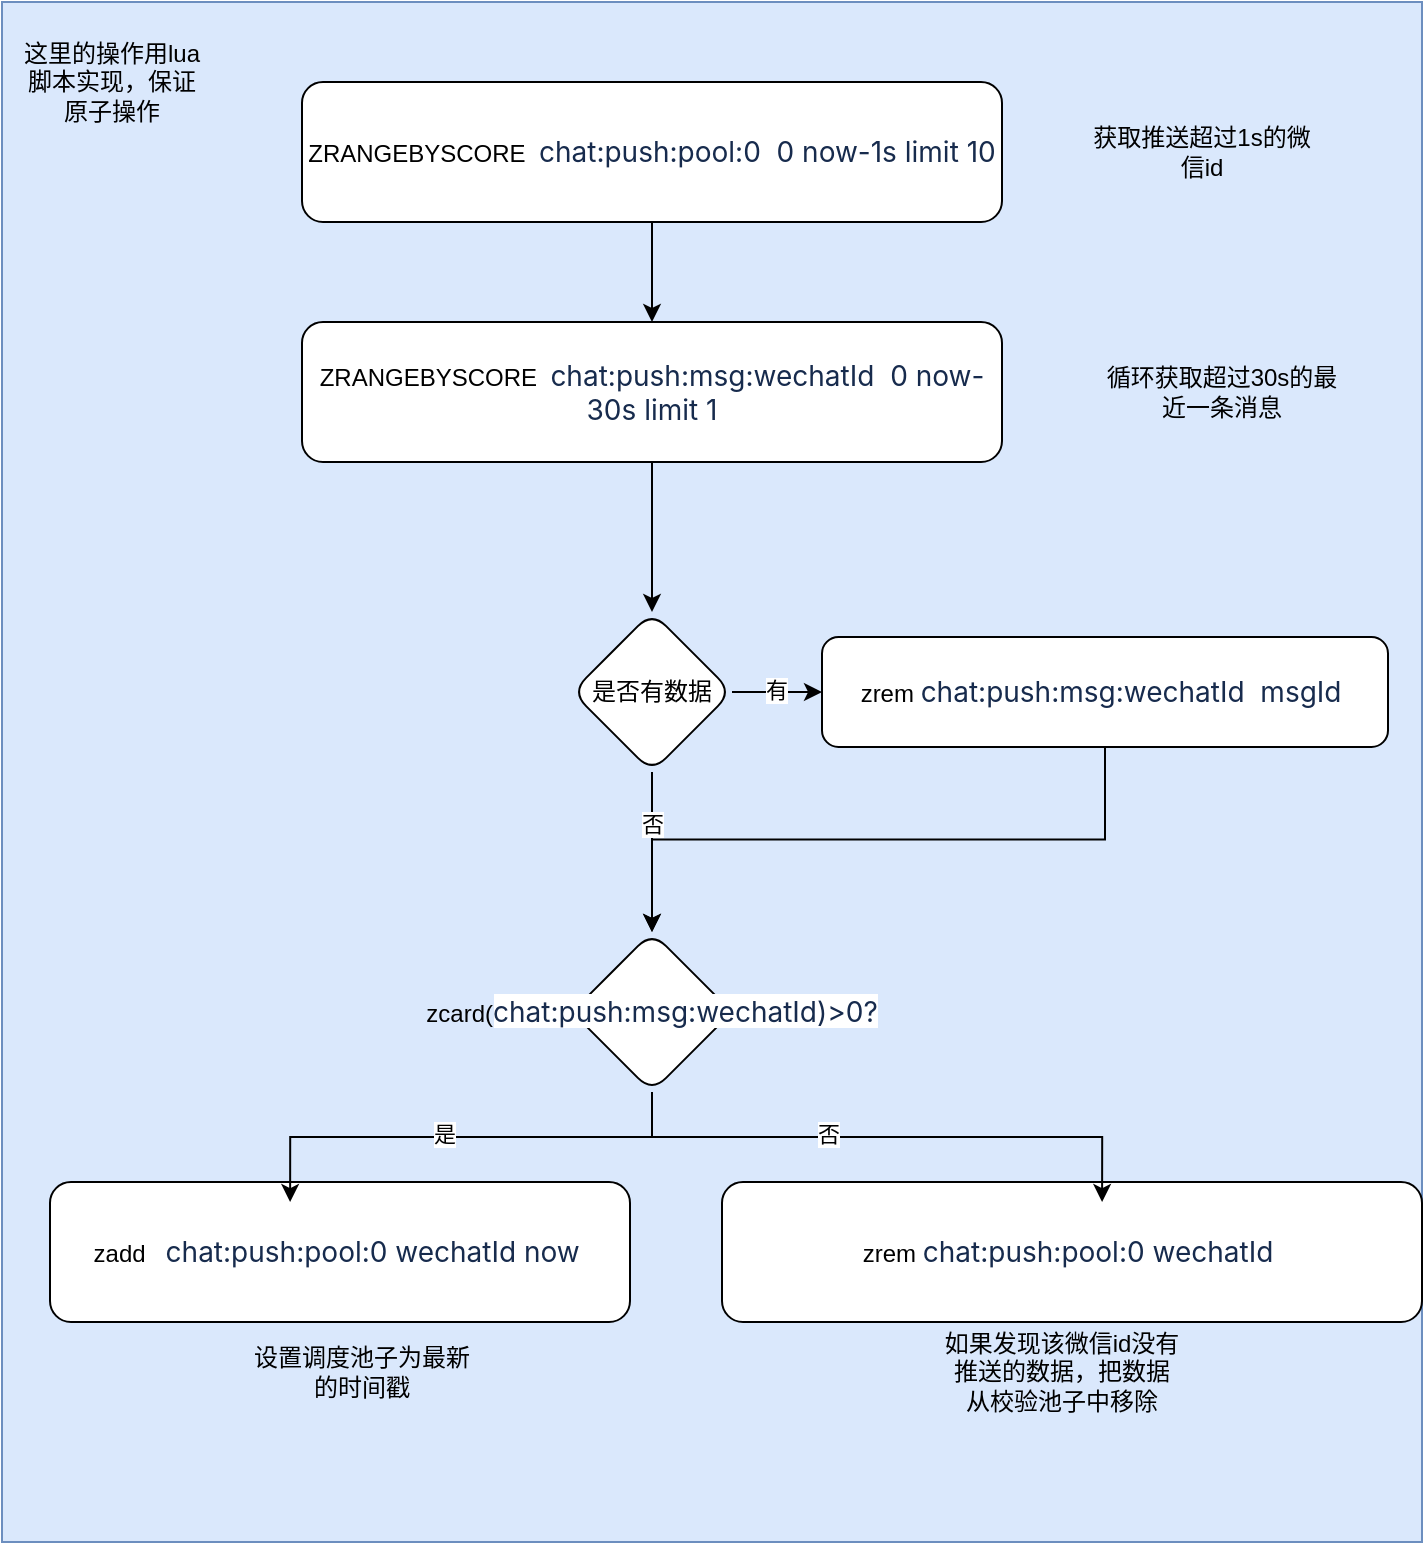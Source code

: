 <mxfile version="24.9.3">
  <diagram name="第 1 页" id="Dj7ZMOlqqRTxiMXy6nXF">
    <mxGraphModel dx="984" dy="1876" grid="1" gridSize="10" guides="1" tooltips="1" connect="1" arrows="1" fold="1" page="1" pageScale="1" pageWidth="827" pageHeight="1169" math="0" shadow="0">
      <root>
        <mxCell id="0" />
        <mxCell id="1" parent="0" />
        <mxCell id="oY4tXYWYpJa_dLLlIFJh-15" value="" style="rounded=0;whiteSpace=wrap;html=1;fillColor=#dae8fc;strokeColor=#6c8ebf;" parent="1" vertex="1">
          <mxGeometry x="100" y="-50" width="710" height="770" as="geometry" />
        </mxCell>
        <mxCell id="JLOEnSss2PFi8Fotbn9D-2" value="" style="edgeStyle=orthogonalEdgeStyle;rounded=0;orthogonalLoop=1;jettySize=auto;html=1;" parent="1" source="oY4tXYWYpJa_dLLlIFJh-2" target="JLOEnSss2PFi8Fotbn9D-1" edge="1">
          <mxGeometry relative="1" as="geometry" />
        </mxCell>
        <mxCell id="oY4tXYWYpJa_dLLlIFJh-2" value="ZRANGEBYSCORE&amp;nbsp;&amp;nbsp;&lt;span style=&quot;color: rgb(23, 43, 77); font-family: -apple-system, &amp;quot;system-ui&amp;quot;, &amp;quot;Segoe UI&amp;quot;, Roboto, Oxygen, Ubuntu, &amp;quot;Fira Sans&amp;quot;, &amp;quot;Droid Sans&amp;quot;, &amp;quot;Helvetica Neue&amp;quot;, sans-serif; font-size: 14px; text-align: start; background-color: rgb(255, 255, 255);&quot;&gt;chat:push:pool:0&amp;nbsp; 0 now-1s limit 10&lt;/span&gt;" style="rounded=1;whiteSpace=wrap;html=1;" parent="1" vertex="1">
          <mxGeometry x="250" y="-10" width="350" height="70" as="geometry" />
        </mxCell>
        <mxCell id="oY4tXYWYpJa_dLLlIFJh-3" value="获取推送超过1s的微信id" style="text;html=1;align=center;verticalAlign=middle;whiteSpace=wrap;rounded=0;" parent="1" vertex="1">
          <mxGeometry x="640" width="120" height="50" as="geometry" />
        </mxCell>
        <mxCell id="3K2m-tVRlr8SHnRRfaav-12" style="edgeStyle=orthogonalEdgeStyle;rounded=0;orthogonalLoop=1;jettySize=auto;html=1;exitX=0.5;exitY=1;exitDx=0;exitDy=0;entryX=0.5;entryY=0;entryDx=0;entryDy=0;" parent="1" source="oY4tXYWYpJa_dLLlIFJh-4" target="3K2m-tVRlr8SHnRRfaav-9" edge="1">
          <mxGeometry relative="1" as="geometry" />
        </mxCell>
        <mxCell id="oY4tXYWYpJa_dLLlIFJh-4" value="zrem&amp;nbsp;&lt;span style=&quot;color: rgb(23, 43, 77); font-family: -apple-system, &amp;quot;system-ui&amp;quot;, &amp;quot;Segoe UI&amp;quot;, Roboto, Oxygen, Ubuntu, &amp;quot;Fira Sans&amp;quot;, &amp;quot;Droid Sans&amp;quot;, &amp;quot;Helvetica Neue&amp;quot;, sans-serif; font-size: 14px; text-align: left; background-color: rgb(255, 255, 255);&quot;&gt;chat:push:msg:wechatId&amp;nbsp; msgId&amp;nbsp;&lt;/span&gt;" style="rounded=1;whiteSpace=wrap;html=1;" parent="1" vertex="1">
          <mxGeometry x="510" y="267.5" width="283" height="55" as="geometry" />
        </mxCell>
        <mxCell id="oY4tXYWYpJa_dLLlIFJh-6" value="循环获取超过30s的最近一条消息" style="text;html=1;align=center;verticalAlign=middle;whiteSpace=wrap;rounded=0;" parent="1" vertex="1">
          <mxGeometry x="650" y="120" width="120" height="50" as="geometry" />
        </mxCell>
        <mxCell id="oY4tXYWYpJa_dLLlIFJh-11" value="zrem&amp;nbsp;&lt;span style=&quot;color: rgb(23, 43, 77); font-family: -apple-system, &amp;quot;system-ui&amp;quot;, &amp;quot;Segoe UI&amp;quot;, Roboto, Oxygen, Ubuntu, &amp;quot;Fira Sans&amp;quot;, &amp;quot;Droid Sans&amp;quot;, &amp;quot;Helvetica Neue&amp;quot;, sans-serif; font-size: 14px; text-align: start; background-color: rgb(255, 255, 255);&quot;&gt;chat:push:pool:0&amp;nbsp;&lt;/span&gt;&lt;span style=&quot;color: rgb(23, 43, 77); font-family: -apple-system, &amp;quot;system-ui&amp;quot;, &amp;quot;Segoe UI&amp;quot;, Roboto, Oxygen, Ubuntu, &amp;quot;Fira Sans&amp;quot;, &amp;quot;Droid Sans&amp;quot;, &amp;quot;Helvetica Neue&amp;quot;, sans-serif; font-size: 14px; text-align: left; background-color: rgb(255, 255, 255);&quot;&gt;wechatId&lt;/span&gt;&lt;span style=&quot;color: rgb(23, 43, 77); font-family: -apple-system, &amp;quot;system-ui&amp;quot;, &amp;quot;Segoe UI&amp;quot;, Roboto, Oxygen, Ubuntu, &amp;quot;Fira Sans&amp;quot;, &amp;quot;Droid Sans&amp;quot;, &amp;quot;Helvetica Neue&amp;quot;, sans-serif; font-size: 14px; text-align: start; background-color: rgb(255, 255, 255);&quot;&gt;&amp;nbsp;&lt;/span&gt;" style="rounded=1;whiteSpace=wrap;html=1;" parent="1" vertex="1">
          <mxGeometry x="460" y="540" width="350" height="70" as="geometry" />
        </mxCell>
        <mxCell id="oY4tXYWYpJa_dLLlIFJh-14" value="如果发现该微信id没有推送的数据，把数据从校验池子中移除" style="text;html=1;align=center;verticalAlign=middle;whiteSpace=wrap;rounded=0;" parent="1" vertex="1">
          <mxGeometry x="570" y="610" width="120" height="50" as="geometry" />
        </mxCell>
        <mxCell id="oY4tXYWYpJa_dLLlIFJh-16" value="这里的操作用lua脚本实现，保证原子操作" style="text;html=1;align=center;verticalAlign=middle;whiteSpace=wrap;rounded=0;" parent="1" vertex="1">
          <mxGeometry x="110" y="-40" width="90" height="60" as="geometry" />
        </mxCell>
        <mxCell id="oY4tXYWYpJa_dLLlIFJh-17" value="zadd&amp;nbsp;&amp;nbsp;&amp;nbsp;&lt;span style=&quot;color: rgb(23, 43, 77); font-family: -apple-system, &amp;quot;system-ui&amp;quot;, &amp;quot;Segoe UI&amp;quot;, Roboto, Oxygen, Ubuntu, &amp;quot;Fira Sans&amp;quot;, &amp;quot;Droid Sans&amp;quot;, &amp;quot;Helvetica Neue&amp;quot;, sans-serif; font-size: 14px; text-align: start; background-color: rgb(255, 255, 255);&quot;&gt;chat:push:pool:0&amp;nbsp;&lt;/span&gt;&lt;span style=&quot;color: rgb(23, 43, 77); font-family: -apple-system, &amp;quot;system-ui&amp;quot;, &amp;quot;Segoe UI&amp;quot;, Roboto, Oxygen, Ubuntu, &amp;quot;Fira Sans&amp;quot;, &amp;quot;Droid Sans&amp;quot;, &amp;quot;Helvetica Neue&amp;quot;, sans-serif; font-size: 14px; text-align: left; background-color: rgb(255, 255, 255);&quot;&gt;wechatId now&lt;/span&gt;&lt;span style=&quot;background-color: initial;&quot;&gt;&amp;nbsp;&lt;/span&gt;" style="rounded=1;whiteSpace=wrap;html=1;" parent="1" vertex="1">
          <mxGeometry x="124" y="540" width="290" height="70" as="geometry" />
        </mxCell>
        <mxCell id="oY4tXYWYpJa_dLLlIFJh-20" value="设置调度池子为最新的时间戳" style="text;html=1;align=center;verticalAlign=middle;whiteSpace=wrap;rounded=0;" parent="1" vertex="1">
          <mxGeometry x="220" y="610" width="120" height="50" as="geometry" />
        </mxCell>
        <mxCell id="3K2m-tVRlr8SHnRRfaav-2" value="" style="edgeStyle=orthogonalEdgeStyle;rounded=0;orthogonalLoop=1;jettySize=auto;html=1;" parent="1" source="JLOEnSss2PFi8Fotbn9D-1" target="3K2m-tVRlr8SHnRRfaav-1" edge="1">
          <mxGeometry relative="1" as="geometry" />
        </mxCell>
        <mxCell id="JLOEnSss2PFi8Fotbn9D-1" value="ZRANGEBYSCORE&amp;nbsp;&amp;nbsp;&lt;span style=&quot;color: rgb(23, 43, 77); font-family: -apple-system, &amp;quot;system-ui&amp;quot;, &amp;quot;Segoe UI&amp;quot;, Roboto, Oxygen, Ubuntu, &amp;quot;Fira Sans&amp;quot;, &amp;quot;Droid Sans&amp;quot;, &amp;quot;Helvetica Neue&amp;quot;, sans-serif; font-size: 14px; text-align: left; background-color: rgb(255, 255, 255);&quot;&gt;chat:push:msg:wechatId&lt;/span&gt;&lt;span style=&quot;color: rgb(23, 43, 77); font-family: -apple-system, &amp;quot;system-ui&amp;quot;, &amp;quot;Segoe UI&amp;quot;, Roboto, Oxygen, Ubuntu, &amp;quot;Fira Sans&amp;quot;, &amp;quot;Droid Sans&amp;quot;, &amp;quot;Helvetica Neue&amp;quot;, sans-serif; font-size: 14px; text-align: start; background-color: rgb(255, 255, 255);&quot;&gt;&amp;nbsp; 0 now-30s limit 1&lt;/span&gt;" style="rounded=1;whiteSpace=wrap;html=1;" parent="1" vertex="1">
          <mxGeometry x="250" y="110" width="350" height="70" as="geometry" />
        </mxCell>
        <mxCell id="3K2m-tVRlr8SHnRRfaav-7" style="edgeStyle=orthogonalEdgeStyle;rounded=0;orthogonalLoop=1;jettySize=auto;html=1;exitX=1;exitY=0.5;exitDx=0;exitDy=0;entryX=0;entryY=0.5;entryDx=0;entryDy=0;" parent="1" source="3K2m-tVRlr8SHnRRfaav-1" target="oY4tXYWYpJa_dLLlIFJh-4" edge="1">
          <mxGeometry relative="1" as="geometry" />
        </mxCell>
        <mxCell id="3K2m-tVRlr8SHnRRfaav-8" value="有" style="edgeLabel;html=1;align=center;verticalAlign=middle;resizable=0;points=[];" parent="3K2m-tVRlr8SHnRRfaav-7" vertex="1" connectable="0">
          <mxGeometry x="-0.022" y="1" relative="1" as="geometry">
            <mxPoint as="offset" />
          </mxGeometry>
        </mxCell>
        <mxCell id="3K2m-tVRlr8SHnRRfaav-10" value="" style="edgeStyle=orthogonalEdgeStyle;rounded=0;orthogonalLoop=1;jettySize=auto;html=1;" parent="1" source="3K2m-tVRlr8SHnRRfaav-1" target="3K2m-tVRlr8SHnRRfaav-9" edge="1">
          <mxGeometry relative="1" as="geometry" />
        </mxCell>
        <mxCell id="3K2m-tVRlr8SHnRRfaav-11" value="否" style="edgeLabel;html=1;align=center;verticalAlign=middle;resizable=0;points=[];" parent="3K2m-tVRlr8SHnRRfaav-10" vertex="1" connectable="0">
          <mxGeometry x="-0.35" relative="1" as="geometry">
            <mxPoint as="offset" />
          </mxGeometry>
        </mxCell>
        <mxCell id="3K2m-tVRlr8SHnRRfaav-1" value="是否有数据" style="rhombus;whiteSpace=wrap;html=1;rounded=1;" parent="1" vertex="1">
          <mxGeometry x="385" y="255" width="80" height="80" as="geometry" />
        </mxCell>
        <mxCell id="3K2m-tVRlr8SHnRRfaav-9" value="zcard(&lt;span style=&quot;color: rgb(23, 43, 77); font-family: -apple-system, &amp;quot;system-ui&amp;quot;, &amp;quot;Segoe UI&amp;quot;, Roboto, Oxygen, Ubuntu, &amp;quot;Fira Sans&amp;quot;, &amp;quot;Droid Sans&amp;quot;, &amp;quot;Helvetica Neue&amp;quot;, sans-serif; font-size: 14px; text-align: left; background-color: rgb(255, 255, 255);&quot;&gt;chat:push:msg:wechatId&lt;/span&gt;&lt;span style=&quot;color: rgb(23, 43, 77); font-family: -apple-system, &amp;quot;system-ui&amp;quot;, &amp;quot;Segoe UI&amp;quot;, Roboto, Oxygen, Ubuntu, &amp;quot;Fira Sans&amp;quot;, &amp;quot;Droid Sans&amp;quot;, &amp;quot;Helvetica Neue&amp;quot;, sans-serif; font-size: 14px; text-align: start; background-color: rgb(255, 255, 255);&quot;&gt;)&amp;gt;0?&lt;/span&gt;" style="rhombus;whiteSpace=wrap;html=1;rounded=1;" parent="1" vertex="1">
          <mxGeometry x="385" y="415" width="80" height="80" as="geometry" />
        </mxCell>
        <mxCell id="3K2m-tVRlr8SHnRRfaav-13" style="edgeStyle=orthogonalEdgeStyle;rounded=0;orthogonalLoop=1;jettySize=auto;html=1;exitX=0.5;exitY=1;exitDx=0;exitDy=0;entryX=0.414;entryY=0.143;entryDx=0;entryDy=0;entryPerimeter=0;" parent="1" source="3K2m-tVRlr8SHnRRfaav-9" target="oY4tXYWYpJa_dLLlIFJh-17" edge="1">
          <mxGeometry relative="1" as="geometry" />
        </mxCell>
        <mxCell id="3K2m-tVRlr8SHnRRfaav-15" value="是" style="edgeLabel;html=1;align=center;verticalAlign=middle;resizable=0;points=[];" parent="3K2m-tVRlr8SHnRRfaav-13" vertex="1" connectable="0">
          <mxGeometry x="0.072" y="-3" relative="1" as="geometry">
            <mxPoint y="1" as="offset" />
          </mxGeometry>
        </mxCell>
        <mxCell id="3K2m-tVRlr8SHnRRfaav-14" style="edgeStyle=orthogonalEdgeStyle;rounded=0;orthogonalLoop=1;jettySize=auto;html=1;exitX=0.5;exitY=1;exitDx=0;exitDy=0;entryX=0.543;entryY=0.143;entryDx=0;entryDy=0;entryPerimeter=0;" parent="1" source="3K2m-tVRlr8SHnRRfaav-9" target="oY4tXYWYpJa_dLLlIFJh-11" edge="1">
          <mxGeometry relative="1" as="geometry" />
        </mxCell>
        <mxCell id="3K2m-tVRlr8SHnRRfaav-16" value="否" style="edgeLabel;html=1;align=center;verticalAlign=middle;resizable=0;points=[];" parent="3K2m-tVRlr8SHnRRfaav-14" vertex="1" connectable="0">
          <mxGeometry x="-0.211" y="3" relative="1" as="geometry">
            <mxPoint y="1" as="offset" />
          </mxGeometry>
        </mxCell>
      </root>
    </mxGraphModel>
  </diagram>
</mxfile>
